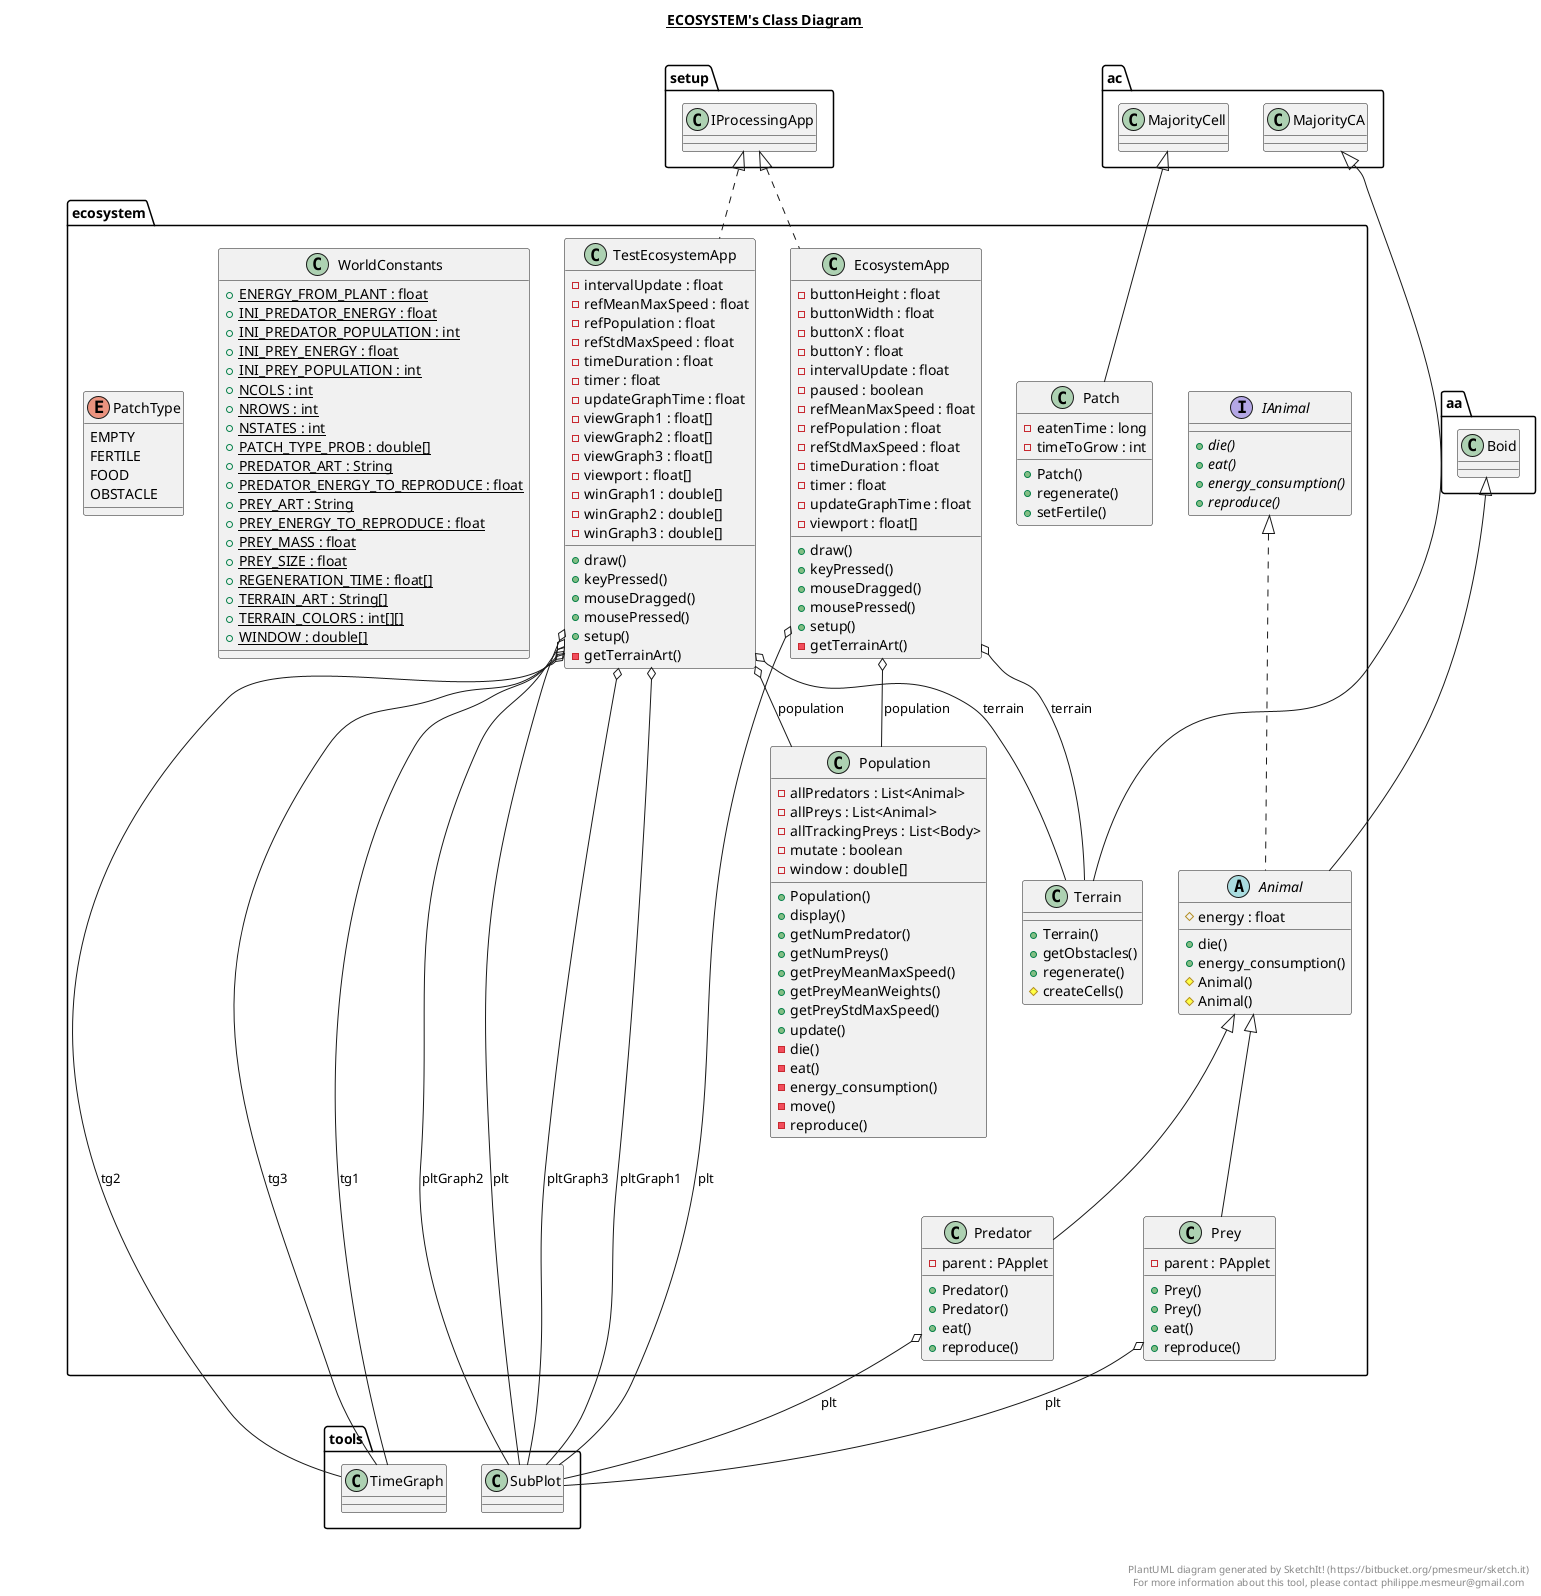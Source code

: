 @startuml

title __ECOSYSTEM's Class Diagram__\n

  namespace ecosystem {
    abstract class ecosystem.Animal {
        # energy : float
        + die()
        + energy_consumption()
        # Animal()
        # Animal()
    }
  }
  

  namespace ecosystem {
    class ecosystem.EcosystemApp {
        - buttonHeight : float
        - buttonWidth : float
        - buttonX : float
        - buttonY : float
        - intervalUpdate : float
        - paused : boolean
        - refMeanMaxSpeed : float
        - refPopulation : float
        - refStdMaxSpeed : float
        - timeDuration : float
        - timer : float
        - updateGraphTime : float
        - viewport : float[]
        + draw()
        + keyPressed()
        + mouseDragged()
        + mousePressed()
        + setup()
        - getTerrainArt()
    }
  }
  

  namespace ecosystem {
    interface ecosystem.IAnimal {
        {abstract} + die()
        {abstract} + eat()
        {abstract} + energy_consumption()
        {abstract} + reproduce()
    }
  }
  

  namespace ecosystem {
    class ecosystem.Patch {
        - eatenTime : long
        - timeToGrow : int
        + Patch()
        + regenerate()
        + setFertile()
    }
  }
  

  namespace ecosystem {
    class ecosystem.Population {
        - allPredators : List<Animal>
        - allPreys : List<Animal>
        - allTrackingPreys : List<Body>
        - mutate : boolean
        - window : double[]
        + Population()
        + display()
        + getNumPredator()
        + getNumPreys()
        + getPreyMeanMaxSpeed()
        + getPreyMeanWeights()
        + getPreyStdMaxSpeed()
        + update()
        - die()
        - eat()
        - energy_consumption()
        - move()
        - reproduce()
    }
  }
  

  namespace ecosystem {
    class ecosystem.Predator {
        - parent : PApplet
        + Predator()
        + Predator()
        + eat()
        + reproduce()
    }
  }
  

  namespace ecosystem {
    class ecosystem.Prey {
        - parent : PApplet
        + Prey()
        + Prey()
        + eat()
        + reproduce()
    }
  }
  

  namespace ecosystem {
    class ecosystem.Terrain {
        + Terrain()
        + getObstacles()
        + regenerate()
        # createCells()
    }
  }
  

  namespace ecosystem {
    class ecosystem.TestEcosystemApp {
        - intervalUpdate : float
        - refMeanMaxSpeed : float
        - refPopulation : float
        - refStdMaxSpeed : float
        - timeDuration : float
        - timer : float
        - updateGraphTime : float
        - viewGraph1 : float[]
        - viewGraph2 : float[]
        - viewGraph3 : float[]
        - viewport : float[]
        - winGraph1 : double[]
        - winGraph2 : double[]
        - winGraph3 : double[]
        + draw()
        + keyPressed()
        + mouseDragged()
        + mousePressed()
        + setup()
        - getTerrainArt()
    }
  }
  

  namespace ecosystem {
    class ecosystem.WorldConstants {
        {static} + ENERGY_FROM_PLANT : float
        {static} + INI_PREDATOR_ENERGY : float
        {static} + INI_PREDATOR_POPULATION : int
        {static} + INI_PREY_ENERGY : float
        {static} + INI_PREY_POPULATION : int
        {static} + NCOLS : int
        {static} + NROWS : int
        {static} + NSTATES : int
        {static} + PATCH_TYPE_PROB : double[]
        {static} + PREDATOR_ART : String
        {static} + PREDATOR_ENERGY_TO_REPRODUCE : float
        {static} + PREY_ART : String
        {static} + PREY_ENERGY_TO_REPRODUCE : float
        {static} + PREY_MASS : float
        {static} + PREY_SIZE : float
        {static} + REGENERATION_TIME : float[]
        {static} + TERRAIN_ART : String[]
        {static} + TERRAIN_COLORS : int[][]
        {static} + WINDOW : double[]
    }
  }
  

  namespace ecosystem {
    enum PatchType {
      EMPTY
      FERTILE
      FOOD
      OBSTACLE
    }
  }
  

  ecosystem.Animal .up.|> ecosystem.IAnimal
  ecosystem.Animal -up-|> aa.Boid
  ecosystem.EcosystemApp .up.|> setup.IProcessingApp
  ecosystem.EcosystemApp o-- tools.SubPlot : plt
  ecosystem.EcosystemApp o-- ecosystem.Population : population
  ecosystem.EcosystemApp o-- ecosystem.Terrain : terrain
  ecosystem.Patch -up-|> ac.MajorityCell
  ecosystem.Predator -up-|> ecosystem.Animal
  ecosystem.Predator o-- tools.SubPlot : plt
  ecosystem.Prey -up-|> ecosystem.Animal
  ecosystem.Prey o-- tools.SubPlot : plt
  ecosystem.Terrain -up-|> ac.MajorityCA
  ecosystem.TestEcosystemApp .up.|> setup.IProcessingApp
  ecosystem.TestEcosystemApp o-- tools.SubPlot : plt
  ecosystem.TestEcosystemApp o-- tools.SubPlot : pltGraph1
  ecosystem.TestEcosystemApp o-- tools.SubPlot : pltGraph2
  ecosystem.TestEcosystemApp o-- tools.SubPlot : pltGraph3
  ecosystem.TestEcosystemApp o-- ecosystem.Population : population
  ecosystem.TestEcosystemApp o-- ecosystem.Terrain : terrain
  ecosystem.TestEcosystemApp o-- tools.TimeGraph : tg1
  ecosystem.TestEcosystemApp o-- tools.TimeGraph : tg2
  ecosystem.TestEcosystemApp o-- tools.TimeGraph : tg3
  ecosystem.WorldConstants +-down- ecosystem.WorldConstants.PatchType


right footer


PlantUML diagram generated by SketchIt! (https://bitbucket.org/pmesmeur/sketch.it)
For more information about this tool, please contact philippe.mesmeur@gmail.com
endfooter

@enduml
